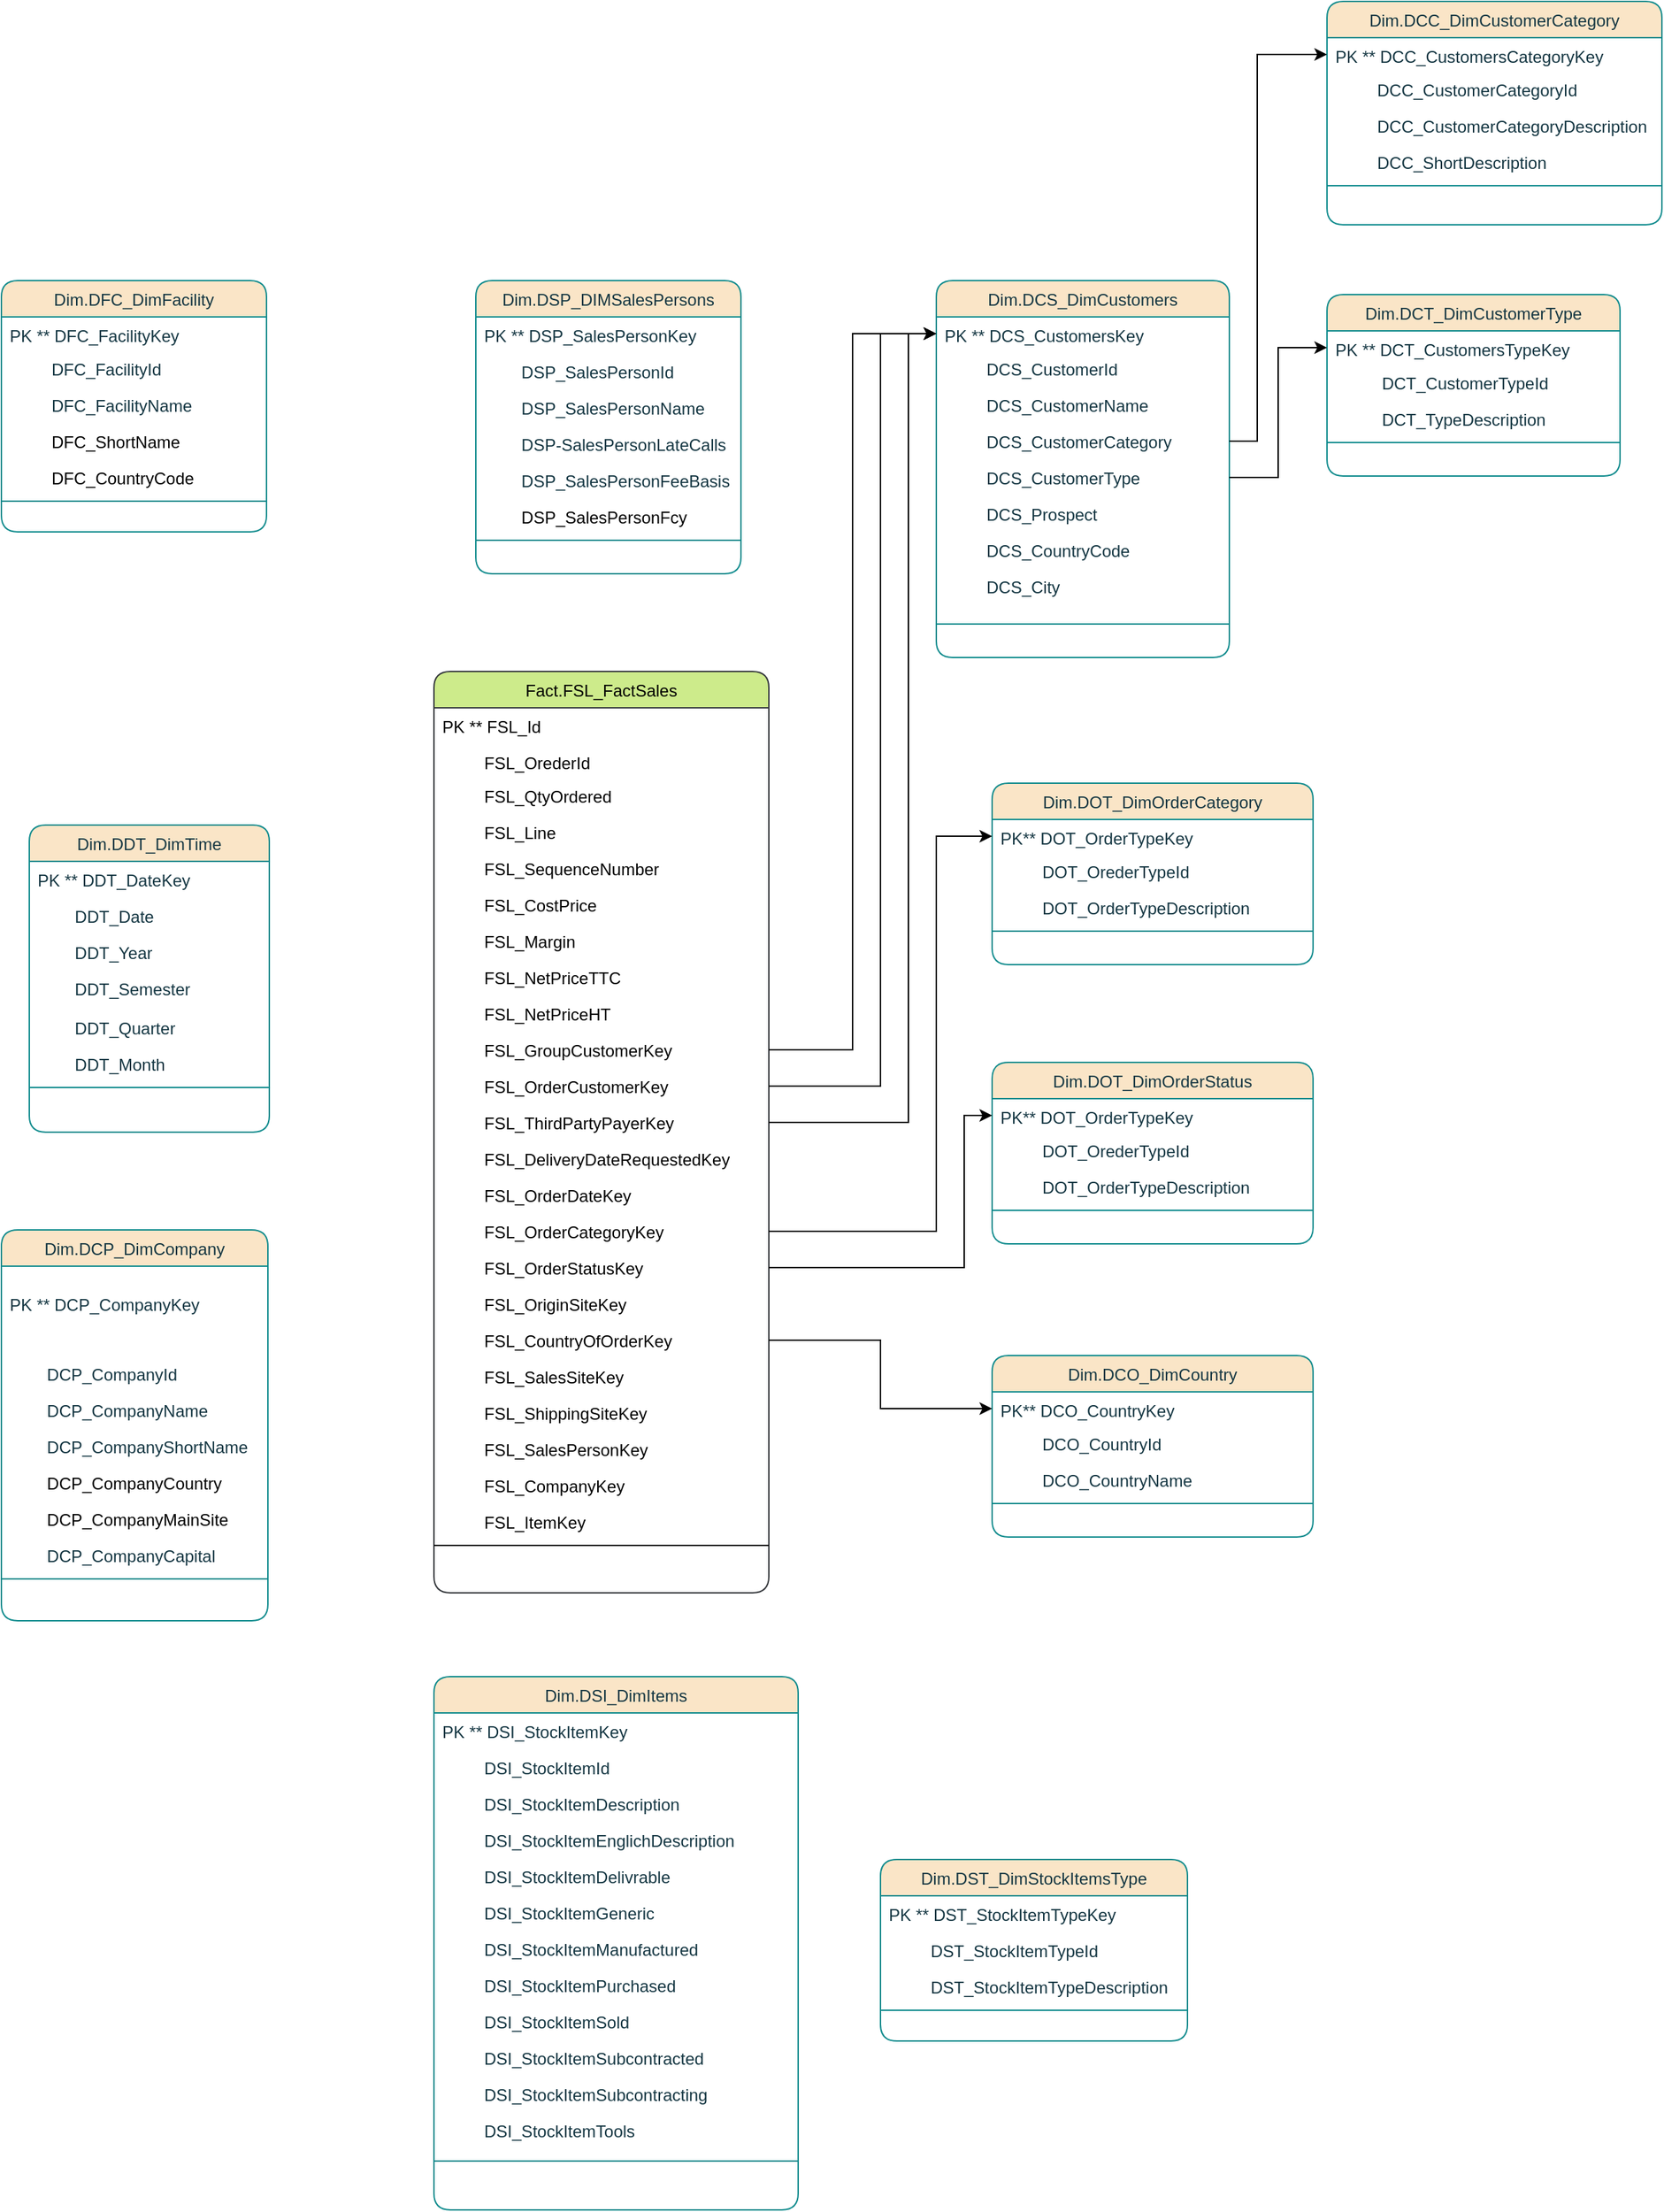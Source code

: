 <mxfile version="21.2.3" type="github">
  <diagram id="C5RBs43oDa-KdzZeNtuy" name="Page-1">
    <mxGraphModel dx="1927" dy="1739" grid="1" gridSize="10" guides="0" tooltips="1" connect="1" arrows="1" fold="1" page="1" pageScale="1" pageWidth="827" pageHeight="1169" math="0" shadow="0">
      <root>
        <mxCell id="WIyWlLk6GJQsqaUBKTNV-0" />
        <mxCell id="WIyWlLk6GJQsqaUBKTNV-1" parent="WIyWlLk6GJQsqaUBKTNV-0" />
        <mxCell id="yMNnYsmY4ad9jijK5Zf2-32" value="Fact.FSL_FactSales" style="swimlane;fontStyle=0;align=center;verticalAlign=top;childLayout=stackLayout;horizontal=1;startSize=26;horizontalStack=0;resizeParent=1;resizeLast=0;collapsible=1;marginBottom=0;rounded=1;shadow=0;strokeWidth=1;fillStyle=auto;fillColor=#cdeb8b;strokeColor=#36393d;" parent="WIyWlLk6GJQsqaUBKTNV-1" vertex="1">
          <mxGeometry x="280" y="200" width="240" height="660" as="geometry">
            <mxRectangle x="550" y="140" width="160" height="26" as="alternateBounds" />
          </mxGeometry>
        </mxCell>
        <mxCell id="yMNnYsmY4ad9jijK5Zf2-33" value="PK ** FSL_Id" style="text;align=left;verticalAlign=top;spacingLeft=4;spacingRight=4;overflow=hidden;rotatable=0;points=[[0,0.5],[1,0.5]];portConstraint=eastwest;" parent="yMNnYsmY4ad9jijK5Zf2-32" vertex="1">
          <mxGeometry y="26" width="240" height="26" as="geometry" />
        </mxCell>
        <mxCell id="yMNnYsmY4ad9jijK5Zf2-96" value="         FSL_OrederId" style="text;align=left;verticalAlign=top;spacingLeft=4;spacingRight=4;overflow=hidden;rotatable=0;points=[[0,0.5],[1,0.5]];portConstraint=eastwest;rounded=0;shadow=0;html=0;" parent="yMNnYsmY4ad9jijK5Zf2-32" vertex="1">
          <mxGeometry y="52" width="240" height="24" as="geometry" />
        </mxCell>
        <mxCell id="yMNnYsmY4ad9jijK5Zf2-80" value="         FSL_QtyOrdered " style="text;align=left;verticalAlign=top;spacingLeft=4;spacingRight=4;overflow=hidden;rotatable=0;points=[[0,0.5],[1,0.5]];portConstraint=eastwest;rounded=0;shadow=0;html=0;" parent="yMNnYsmY4ad9jijK5Zf2-32" vertex="1">
          <mxGeometry y="76" width="240" height="26" as="geometry" />
        </mxCell>
        <mxCell id="yMNnYsmY4ad9jijK5Zf2-84" value="         FSL_Line " style="text;align=left;verticalAlign=top;spacingLeft=4;spacingRight=4;overflow=hidden;rotatable=0;points=[[0,0.5],[1,0.5]];portConstraint=eastwest;rounded=0;shadow=0;html=0;" parent="yMNnYsmY4ad9jijK5Zf2-32" vertex="1">
          <mxGeometry y="102" width="240" height="26" as="geometry" />
        </mxCell>
        <mxCell id="yMNnYsmY4ad9jijK5Zf2-85" value="         FSL_SequenceNumber " style="text;align=left;verticalAlign=top;spacingLeft=4;spacingRight=4;overflow=hidden;rotatable=0;points=[[0,0.5],[1,0.5]];portConstraint=eastwest;rounded=0;shadow=0;html=0;" parent="yMNnYsmY4ad9jijK5Zf2-32" vertex="1">
          <mxGeometry y="128" width="240" height="26" as="geometry" />
        </mxCell>
        <mxCell id="yMNnYsmY4ad9jijK5Zf2-90" value="         FSL_CostPrice " style="text;align=left;verticalAlign=top;spacingLeft=4;spacingRight=4;overflow=hidden;rotatable=0;points=[[0,0.5],[1,0.5]];portConstraint=eastwest;rounded=0;shadow=0;html=0;" parent="yMNnYsmY4ad9jijK5Zf2-32" vertex="1">
          <mxGeometry y="154" width="240" height="26" as="geometry" />
        </mxCell>
        <mxCell id="yMNnYsmY4ad9jijK5Zf2-91" value="         FSL_Margin" style="text;align=left;verticalAlign=top;spacingLeft=4;spacingRight=4;overflow=hidden;rotatable=0;points=[[0,0.5],[1,0.5]];portConstraint=eastwest;rounded=0;shadow=0;html=0;" parent="yMNnYsmY4ad9jijK5Zf2-32" vertex="1">
          <mxGeometry y="180" width="240" height="26" as="geometry" />
        </mxCell>
        <mxCell id="yMNnYsmY4ad9jijK5Zf2-92" value="         FSL_NetPriceTTC " style="text;align=left;verticalAlign=top;spacingLeft=4;spacingRight=4;overflow=hidden;rotatable=0;points=[[0,0.5],[1,0.5]];portConstraint=eastwest;rounded=0;shadow=0;html=0;" parent="yMNnYsmY4ad9jijK5Zf2-32" vertex="1">
          <mxGeometry y="206" width="240" height="26" as="geometry" />
        </mxCell>
        <mxCell id="yMNnYsmY4ad9jijK5Zf2-93" value="         FSL_NetPriceHT " style="text;align=left;verticalAlign=top;spacingLeft=4;spacingRight=4;overflow=hidden;rotatable=0;points=[[0,0.5],[1,0.5]];portConstraint=eastwest;rounded=0;shadow=0;html=0;" parent="yMNnYsmY4ad9jijK5Zf2-32" vertex="1">
          <mxGeometry y="232" width="240" height="26" as="geometry" />
        </mxCell>
        <mxCell id="yMNnYsmY4ad9jijK5Zf2-46" value="         FSL_GroupCustomerKey" style="text;align=left;verticalAlign=top;spacingLeft=4;spacingRight=4;overflow=hidden;rotatable=0;points=[[0,0.5],[1,0.5]];portConstraint=eastwest;rounded=0;shadow=0;html=0;" parent="yMNnYsmY4ad9jijK5Zf2-32" vertex="1">
          <mxGeometry y="258" width="240" height="26" as="geometry" />
        </mxCell>
        <mxCell id="yMNnYsmY4ad9jijK5Zf2-48" value="         FSL_OrderCustomerKey" style="text;align=left;verticalAlign=top;spacingLeft=4;spacingRight=4;overflow=hidden;rotatable=0;points=[[0,0.5],[1,0.5]];portConstraint=eastwest;rounded=0;shadow=0;html=0;" parent="yMNnYsmY4ad9jijK5Zf2-32" vertex="1">
          <mxGeometry y="284" width="240" height="26" as="geometry" />
        </mxCell>
        <mxCell id="yMNnYsmY4ad9jijK5Zf2-49" value="         FSL_ThirdPartyPayerKey" style="text;align=left;verticalAlign=top;spacingLeft=4;spacingRight=4;overflow=hidden;rotatable=0;points=[[0,0.5],[1,0.5]];portConstraint=eastwest;rounded=0;shadow=0;html=0;" parent="yMNnYsmY4ad9jijK5Zf2-32" vertex="1">
          <mxGeometry y="310" width="240" height="26" as="geometry" />
        </mxCell>
        <mxCell id="yMNnYsmY4ad9jijK5Zf2-56" value="         FSL_DeliveryDateRequestedKey" style="text;align=left;verticalAlign=top;spacingLeft=4;spacingRight=4;overflow=hidden;rotatable=0;points=[[0,0.5],[1,0.5]];portConstraint=eastwest;rounded=0;shadow=0;html=0;" parent="yMNnYsmY4ad9jijK5Zf2-32" vertex="1">
          <mxGeometry y="336" width="240" height="26" as="geometry" />
        </mxCell>
        <mxCell id="yMNnYsmY4ad9jijK5Zf2-58" value="         FSL_OrderDateKey" style="text;align=left;verticalAlign=top;spacingLeft=4;spacingRight=4;overflow=hidden;rotatable=0;points=[[0,0.5],[1,0.5]];portConstraint=eastwest;rounded=0;shadow=0;html=0;" parent="yMNnYsmY4ad9jijK5Zf2-32" vertex="1">
          <mxGeometry y="362" width="240" height="26" as="geometry" />
        </mxCell>
        <mxCell id="yMNnYsmY4ad9jijK5Zf2-71" value="         FSL_OrderCategoryKey" style="text;align=left;verticalAlign=top;spacingLeft=4;spacingRight=4;overflow=hidden;rotatable=0;points=[[0,0.5],[1,0.5]];portConstraint=eastwest;rounded=0;shadow=0;html=0;" parent="yMNnYsmY4ad9jijK5Zf2-32" vertex="1">
          <mxGeometry y="388" width="240" height="26" as="geometry" />
        </mxCell>
        <mxCell id="yMNnYsmY4ad9jijK5Zf2-70" value="         FSL_OrderStatusKey" style="text;align=left;verticalAlign=top;spacingLeft=4;spacingRight=4;overflow=hidden;rotatable=0;points=[[0,0.5],[1,0.5]];portConstraint=eastwest;rounded=0;shadow=0;html=0;" parent="yMNnYsmY4ad9jijK5Zf2-32" vertex="1">
          <mxGeometry y="414" width="240" height="26" as="geometry" />
        </mxCell>
        <mxCell id="yMNnYsmY4ad9jijK5Zf2-72" value="         FSL_OriginSiteKey" style="text;align=left;verticalAlign=top;spacingLeft=4;spacingRight=4;overflow=hidden;rotatable=0;points=[[0,0.5],[1,0.5]];portConstraint=eastwest;rounded=0;shadow=0;html=0;" parent="yMNnYsmY4ad9jijK5Zf2-32" vertex="1">
          <mxGeometry y="440" width="240" height="26" as="geometry" />
        </mxCell>
        <mxCell id="yMNnYsmY4ad9jijK5Zf2-51" value="         FSL_CountryOfOrderKey" style="text;align=left;verticalAlign=top;spacingLeft=4;spacingRight=4;overflow=hidden;rotatable=0;points=[[0,0.5],[1,0.5]];portConstraint=eastwest;rounded=0;shadow=0;html=0;" parent="yMNnYsmY4ad9jijK5Zf2-32" vertex="1">
          <mxGeometry y="466" width="240" height="26" as="geometry" />
        </mxCell>
        <mxCell id="yMNnYsmY4ad9jijK5Zf2-73" value="         FSL_SalesSiteKey" style="text;align=left;verticalAlign=top;spacingLeft=4;spacingRight=4;overflow=hidden;rotatable=0;points=[[0,0.5],[1,0.5]];portConstraint=eastwest;rounded=0;shadow=0;html=0;" parent="yMNnYsmY4ad9jijK5Zf2-32" vertex="1">
          <mxGeometry y="492" width="240" height="26" as="geometry" />
        </mxCell>
        <mxCell id="yMNnYsmY4ad9jijK5Zf2-74" value="         FSL_ShippingSiteKey" style="text;align=left;verticalAlign=top;spacingLeft=4;spacingRight=4;overflow=hidden;rotatable=0;points=[[0,0.5],[1,0.5]];portConstraint=eastwest;rounded=0;shadow=0;html=0;" parent="yMNnYsmY4ad9jijK5Zf2-32" vertex="1">
          <mxGeometry y="518" width="240" height="26" as="geometry" />
        </mxCell>
        <mxCell id="yMNnYsmY4ad9jijK5Zf2-75" value="         FSL_SalesPersonKey" style="text;align=left;verticalAlign=top;spacingLeft=4;spacingRight=4;overflow=hidden;rotatable=0;points=[[0,0.5],[1,0.5]];portConstraint=eastwest;rounded=0;shadow=0;html=0;" parent="yMNnYsmY4ad9jijK5Zf2-32" vertex="1">
          <mxGeometry y="544" width="240" height="26" as="geometry" />
        </mxCell>
        <mxCell id="yMNnYsmY4ad9jijK5Zf2-76" value="         FSL_CompanyKey" style="text;align=left;verticalAlign=top;spacingLeft=4;spacingRight=4;overflow=hidden;rotatable=0;points=[[0,0.5],[1,0.5]];portConstraint=eastwest;rounded=0;shadow=0;html=0;" parent="yMNnYsmY4ad9jijK5Zf2-32" vertex="1">
          <mxGeometry y="570" width="240" height="26" as="geometry" />
        </mxCell>
        <mxCell id="yMNnYsmY4ad9jijK5Zf2-88" value="         FSL_ItemKey " style="text;align=left;verticalAlign=top;spacingLeft=4;spacingRight=4;overflow=hidden;rotatable=0;points=[[0,0.5],[1,0.5]];portConstraint=eastwest;rounded=0;shadow=0;html=0;" parent="yMNnYsmY4ad9jijK5Zf2-32" vertex="1">
          <mxGeometry y="596" width="240" height="26" as="geometry" />
        </mxCell>
        <mxCell id="yMNnYsmY4ad9jijK5Zf2-87" value="" style="line;html=1;strokeWidth=1;align=left;verticalAlign=middle;spacingTop=-1;spacingLeft=3;spacingRight=3;rotatable=0;labelPosition=right;points=[];portConstraint=eastwest;" parent="yMNnYsmY4ad9jijK5Zf2-32" vertex="1">
          <mxGeometry y="622" width="240" height="8" as="geometry" />
        </mxCell>
        <mxCell id="m-47DNpjr32yF3__NVyS-0" value="Dim.DFC_DimFacility" style="swimlane;fontStyle=0;align=center;verticalAlign=top;childLayout=stackLayout;horizontal=1;startSize=26;horizontalStack=0;resizeParent=1;resizeLast=0;collapsible=1;marginBottom=0;rounded=1;shadow=0;strokeWidth=1;fillColor=#FAE5C7;strokeColor=#0F8B8D;labelBackgroundColor=none;fontColor=#143642;" vertex="1" parent="WIyWlLk6GJQsqaUBKTNV-1">
          <mxGeometry x="-30" y="-80" width="190" height="180" as="geometry">
            <mxRectangle x="550" y="140" width="160" height="26" as="alternateBounds" />
          </mxGeometry>
        </mxCell>
        <mxCell id="m-47DNpjr32yF3__NVyS-1" value="PK ** DFC_FacilityKey" style="text;align=left;verticalAlign=top;spacingLeft=4;spacingRight=4;overflow=hidden;rotatable=0;points=[[0,0.5],[1,0.5]];portConstraint=eastwest;labelBackgroundColor=none;fontColor=#143642;rounded=1;" vertex="1" parent="m-47DNpjr32yF3__NVyS-0">
          <mxGeometry y="26" width="190" height="24" as="geometry" />
        </mxCell>
        <mxCell id="m-47DNpjr32yF3__NVyS-2" value="         DFC_FacilityId" style="text;align=left;verticalAlign=top;spacingLeft=4;spacingRight=4;overflow=hidden;rotatable=0;points=[[0,0.5],[1,0.5]];portConstraint=eastwest;labelBackgroundColor=none;fontColor=#143642;rounded=1;" vertex="1" parent="m-47DNpjr32yF3__NVyS-0">
          <mxGeometry y="50" width="190" height="26" as="geometry" />
        </mxCell>
        <mxCell id="m-47DNpjr32yF3__NVyS-3" value="         DFC_FacilityName" style="text;align=left;verticalAlign=top;spacingLeft=4;spacingRight=4;overflow=hidden;rotatable=0;points=[[0,0.5],[1,0.5]];portConstraint=eastwest;labelBackgroundColor=none;fontColor=#143642;rounded=1;" vertex="1" parent="m-47DNpjr32yF3__NVyS-0">
          <mxGeometry y="76" width="190" height="26" as="geometry" />
        </mxCell>
        <mxCell id="m-47DNpjr32yF3__NVyS-4" value="         DFC_ShortName" style="text;align=left;verticalAlign=top;spacingLeft=4;spacingRight=4;overflow=hidden;rotatable=0;points=[[0,0.5],[1,0.5]];portConstraint=eastwest;labelBackgroundColor=none;rounded=1;" vertex="1" parent="m-47DNpjr32yF3__NVyS-0">
          <mxGeometry y="102" width="190" height="26" as="geometry" />
        </mxCell>
        <mxCell id="m-47DNpjr32yF3__NVyS-5" value="         DFC_CountryCode" style="text;align=left;verticalAlign=top;spacingLeft=4;spacingRight=4;overflow=hidden;rotatable=0;points=[[0,0.5],[1,0.5]];portConstraint=eastwest;labelBackgroundColor=none;rounded=1;" vertex="1" parent="m-47DNpjr32yF3__NVyS-0">
          <mxGeometry y="128" width="190" height="26" as="geometry" />
        </mxCell>
        <mxCell id="m-47DNpjr32yF3__NVyS-10" value="" style="line;html=1;strokeWidth=1;align=left;verticalAlign=middle;spacingTop=-1;spacingLeft=3;spacingRight=3;rotatable=0;labelPosition=right;points=[];portConstraint=eastwest;labelBackgroundColor=none;fillColor=#FAE5C7;strokeColor=#0F8B8D;fontColor=#143642;rounded=1;" vertex="1" parent="m-47DNpjr32yF3__NVyS-0">
          <mxGeometry y="154" width="190" height="8" as="geometry" />
        </mxCell>
        <mxCell id="m-47DNpjr32yF3__NVyS-11" value="Dim.DCP_DimCompany" style="swimlane;fontStyle=0;align=center;verticalAlign=top;childLayout=stackLayout;horizontal=1;startSize=26;horizontalStack=0;resizeParent=1;resizeLast=0;collapsible=1;marginBottom=0;rounded=1;shadow=0;strokeWidth=1;fillColor=#FAE5C7;strokeColor=#0F8B8D;labelBackgroundColor=none;fontColor=#143642;" vertex="1" parent="WIyWlLk6GJQsqaUBKTNV-1">
          <mxGeometry x="-30" y="600" width="191" height="280" as="geometry">
            <mxRectangle x="550" y="140" width="160" height="26" as="alternateBounds" />
          </mxGeometry>
        </mxCell>
        <mxCell id="m-47DNpjr32yF3__NVyS-12" value="&#xa;PK ** DCP_CompanyKey&#xa;" style="text;align=left;verticalAlign=top;spacingLeft=4;spacingRight=4;overflow=hidden;rotatable=0;points=[[0,0.5],[1,0.5]];portConstraint=eastwest;labelBackgroundColor=none;fontColor=#143642;rounded=1;" vertex="1" parent="m-47DNpjr32yF3__NVyS-11">
          <mxGeometry y="26" width="191" height="64" as="geometry" />
        </mxCell>
        <mxCell id="m-47DNpjr32yF3__NVyS-13" value="        DCP_CompanyId" style="text;align=left;verticalAlign=top;spacingLeft=4;spacingRight=4;overflow=hidden;rotatable=0;points=[[0,0.5],[1,0.5]];portConstraint=eastwest;labelBackgroundColor=none;fontColor=#143642;rounded=1;" vertex="1" parent="m-47DNpjr32yF3__NVyS-11">
          <mxGeometry y="90" width="191" height="26" as="geometry" />
        </mxCell>
        <mxCell id="m-47DNpjr32yF3__NVyS-14" value="        DCP_CompanyName" style="text;align=left;verticalAlign=top;spacingLeft=4;spacingRight=4;overflow=hidden;rotatable=0;points=[[0,0.5],[1,0.5]];portConstraint=eastwest;labelBackgroundColor=none;fontColor=#143642;rounded=1;" vertex="1" parent="m-47DNpjr32yF3__NVyS-11">
          <mxGeometry y="116" width="191" height="26" as="geometry" />
        </mxCell>
        <mxCell id="m-47DNpjr32yF3__NVyS-15" value="        DCP_CompanyShortName" style="text;align=left;verticalAlign=top;spacingLeft=4;spacingRight=4;overflow=hidden;rotatable=0;points=[[0,0.5],[1,0.5]];portConstraint=eastwest;labelBackgroundColor=none;fontColor=#143642;rounded=1;" vertex="1" parent="m-47DNpjr32yF3__NVyS-11">
          <mxGeometry y="142" width="191" height="26" as="geometry" />
        </mxCell>
        <mxCell id="m-47DNpjr32yF3__NVyS-16" value="        DCP_CompanyCountry" style="text;align=left;verticalAlign=top;spacingLeft=4;spacingRight=4;overflow=hidden;rotatable=0;points=[[0,0.5],[1,0.5]];portConstraint=eastwest;rounded=1;shadow=0;html=0;labelBackgroundColor=none;" vertex="1" parent="m-47DNpjr32yF3__NVyS-11">
          <mxGeometry y="168" width="191" height="26" as="geometry" />
        </mxCell>
        <mxCell id="m-47DNpjr32yF3__NVyS-17" value="        DCP_CompanyMainSite" style="text;align=left;verticalAlign=top;spacingLeft=4;spacingRight=4;overflow=hidden;rotatable=0;points=[[0,0.5],[1,0.5]];portConstraint=eastwest;rounded=1;shadow=0;html=0;labelBackgroundColor=none;" vertex="1" parent="m-47DNpjr32yF3__NVyS-11">
          <mxGeometry y="194" width="191" height="26" as="geometry" />
        </mxCell>
        <mxCell id="m-47DNpjr32yF3__NVyS-18" value="        DCP_CompanyCapital" style="text;align=left;verticalAlign=top;spacingLeft=4;spacingRight=4;overflow=hidden;rotatable=0;points=[[0,0.5],[1,0.5]];portConstraint=eastwest;labelBackgroundColor=none;fontColor=#143642;rounded=1;" vertex="1" parent="m-47DNpjr32yF3__NVyS-11">
          <mxGeometry y="220" width="191" height="26" as="geometry" />
        </mxCell>
        <mxCell id="m-47DNpjr32yF3__NVyS-19" value="" style="line;html=1;strokeWidth=1;align=left;verticalAlign=middle;spacingTop=-1;spacingLeft=3;spacingRight=3;rotatable=0;labelPosition=right;points=[];portConstraint=eastwest;labelBackgroundColor=none;fillColor=#FAE5C7;strokeColor=#0F8B8D;fontColor=#143642;rounded=1;" vertex="1" parent="m-47DNpjr32yF3__NVyS-11">
          <mxGeometry y="246" width="191" height="8" as="geometry" />
        </mxCell>
        <mxCell id="m-47DNpjr32yF3__NVyS-20" value="Dim.DDT_DimTime" style="swimlane;fontStyle=0;align=center;verticalAlign=top;childLayout=stackLayout;horizontal=1;startSize=26;horizontalStack=0;resizeParent=1;resizeLast=0;collapsible=1;marginBottom=0;rounded=1;shadow=0;strokeWidth=1;fillColor=#FAE5C7;strokeColor=#0F8B8D;labelBackgroundColor=none;fontColor=#143642;" vertex="1" parent="WIyWlLk6GJQsqaUBKTNV-1">
          <mxGeometry x="-10" y="310" width="172" height="220" as="geometry">
            <mxRectangle x="550" y="140" width="160" height="26" as="alternateBounds" />
          </mxGeometry>
        </mxCell>
        <mxCell id="m-47DNpjr32yF3__NVyS-21" value="PK ** DDT_DateKey" style="text;align=left;verticalAlign=top;spacingLeft=4;spacingRight=4;overflow=hidden;rotatable=0;points=[[0,0.5],[1,0.5]];portConstraint=eastwest;labelBackgroundColor=none;fontColor=#143642;rounded=1;" vertex="1" parent="m-47DNpjr32yF3__NVyS-20">
          <mxGeometry y="26" width="172" height="26" as="geometry" />
        </mxCell>
        <mxCell id="m-47DNpjr32yF3__NVyS-22" value="        DDT_Date&#xa;" style="text;align=left;verticalAlign=top;spacingLeft=4;spacingRight=4;overflow=hidden;rotatable=0;points=[[0,0.5],[1,0.5]];portConstraint=eastwest;labelBackgroundColor=none;fontColor=#143642;rounded=1;" vertex="1" parent="m-47DNpjr32yF3__NVyS-20">
          <mxGeometry y="52" width="172" height="26" as="geometry" />
        </mxCell>
        <mxCell id="m-47DNpjr32yF3__NVyS-23" value="        DDT_Year&#xa;" style="text;align=left;verticalAlign=top;spacingLeft=4;spacingRight=4;overflow=hidden;rotatable=0;points=[[0,0.5],[1,0.5]];portConstraint=eastwest;labelBackgroundColor=none;fontColor=#143642;rounded=1;" vertex="1" parent="m-47DNpjr32yF3__NVyS-20">
          <mxGeometry y="78" width="172" height="26" as="geometry" />
        </mxCell>
        <mxCell id="m-47DNpjr32yF3__NVyS-24" value="        DDT_Semester&#xa;" style="text;align=left;verticalAlign=top;spacingLeft=4;spacingRight=4;overflow=hidden;rotatable=0;points=[[0,0.5],[1,0.5]];portConstraint=eastwest;labelBackgroundColor=none;fontColor=#143642;rounded=1;" vertex="1" parent="m-47DNpjr32yF3__NVyS-20">
          <mxGeometry y="104" width="172" height="28" as="geometry" />
        </mxCell>
        <mxCell id="m-47DNpjr32yF3__NVyS-25" value="        DDT_Quarter" style="text;align=left;verticalAlign=top;spacingLeft=4;spacingRight=4;overflow=hidden;rotatable=0;points=[[0,0.5],[1,0.5]];portConstraint=eastwest;labelBackgroundColor=none;fontColor=#143642;rounded=1;" vertex="1" parent="m-47DNpjr32yF3__NVyS-20">
          <mxGeometry y="132" width="172" height="26" as="geometry" />
        </mxCell>
        <mxCell id="m-47DNpjr32yF3__NVyS-26" value="        DDT_Month&#xa;" style="text;align=left;verticalAlign=top;spacingLeft=4;spacingRight=4;overflow=hidden;rotatable=0;points=[[0,0.5],[1,0.5]];portConstraint=eastwest;labelBackgroundColor=none;fontColor=#143642;rounded=1;" vertex="1" parent="m-47DNpjr32yF3__NVyS-20">
          <mxGeometry y="158" width="172" height="26" as="geometry" />
        </mxCell>
        <mxCell id="m-47DNpjr32yF3__NVyS-27" value="" style="line;html=1;strokeWidth=1;align=left;verticalAlign=middle;spacingTop=-1;spacingLeft=3;spacingRight=3;rotatable=0;labelPosition=right;points=[];portConstraint=eastwest;labelBackgroundColor=none;fillColor=#FAE5C7;strokeColor=#0F8B8D;fontColor=#143642;rounded=1;" vertex="1" parent="m-47DNpjr32yF3__NVyS-20">
          <mxGeometry y="184" width="172" height="8" as="geometry" />
        </mxCell>
        <mxCell id="m-47DNpjr32yF3__NVyS-28" value="Dim.DSI_DimItems" style="swimlane;fontStyle=0;align=center;verticalAlign=top;childLayout=stackLayout;horizontal=1;startSize=26;horizontalStack=0;resizeParent=1;resizeLast=0;collapsible=1;marginBottom=0;rounded=1;shadow=0;strokeWidth=1;fillColor=#FAE5C7;strokeColor=#0F8B8D;labelBackgroundColor=none;fontColor=#143642;" vertex="1" parent="WIyWlLk6GJQsqaUBKTNV-1">
          <mxGeometry x="280" y="920" width="261" height="382" as="geometry">
            <mxRectangle x="550" y="140" width="160" height="26" as="alternateBounds" />
          </mxGeometry>
        </mxCell>
        <mxCell id="m-47DNpjr32yF3__NVyS-29" value="PK ** DSI_StockItemKey" style="text;align=left;verticalAlign=top;spacingLeft=4;spacingRight=4;overflow=hidden;rotatable=0;points=[[0,0.5],[1,0.5]];portConstraint=eastwest;labelBackgroundColor=none;fontColor=#143642;rounded=1;" vertex="1" parent="m-47DNpjr32yF3__NVyS-28">
          <mxGeometry y="26" width="261" height="26" as="geometry" />
        </mxCell>
        <mxCell id="m-47DNpjr32yF3__NVyS-30" value="         DSI_StockItemId&#xa;" style="text;align=left;verticalAlign=top;spacingLeft=4;spacingRight=4;overflow=hidden;rotatable=0;points=[[0,0.5],[1,0.5]];portConstraint=eastwest;labelBackgroundColor=none;fontColor=#143642;rounded=1;" vertex="1" parent="m-47DNpjr32yF3__NVyS-28">
          <mxGeometry y="52" width="261" height="26" as="geometry" />
        </mxCell>
        <mxCell id="m-47DNpjr32yF3__NVyS-31" value="         DSI_StockItemDescription&#xa;" style="text;align=left;verticalAlign=top;spacingLeft=4;spacingRight=4;overflow=hidden;rotatable=0;points=[[0,0.5],[1,0.5]];portConstraint=eastwest;labelBackgroundColor=none;fontColor=#143642;rounded=1;" vertex="1" parent="m-47DNpjr32yF3__NVyS-28">
          <mxGeometry y="78" width="261" height="26" as="geometry" />
        </mxCell>
        <mxCell id="m-47DNpjr32yF3__NVyS-32" value="         DSI_StockItemEnglichDescription&#xa;" style="text;align=left;verticalAlign=top;spacingLeft=4;spacingRight=4;overflow=hidden;rotatable=0;points=[[0,0.5],[1,0.5]];portConstraint=eastwest;labelBackgroundColor=none;fontColor=#143642;rounded=1;" vertex="1" parent="m-47DNpjr32yF3__NVyS-28">
          <mxGeometry y="104" width="261" height="26" as="geometry" />
        </mxCell>
        <mxCell id="m-47DNpjr32yF3__NVyS-33" value="         DSI_StockItemDelivrable" style="text;align=left;verticalAlign=top;spacingLeft=4;spacingRight=4;overflow=hidden;rotatable=0;points=[[0,0.5],[1,0.5]];portConstraint=eastwest;labelBackgroundColor=none;fontColor=#143642;rounded=1;" vertex="1" parent="m-47DNpjr32yF3__NVyS-28">
          <mxGeometry y="130" width="261" height="26" as="geometry" />
        </mxCell>
        <mxCell id="m-47DNpjr32yF3__NVyS-34" value="         DSI_StockItemGeneric &#xa;" style="text;align=left;verticalAlign=top;spacingLeft=4;spacingRight=4;overflow=hidden;rotatable=0;points=[[0,0.5],[1,0.5]];portConstraint=eastwest;labelBackgroundColor=none;fontColor=#143642;rounded=1;" vertex="1" parent="m-47DNpjr32yF3__NVyS-28">
          <mxGeometry y="156" width="261" height="26" as="geometry" />
        </mxCell>
        <mxCell id="m-47DNpjr32yF3__NVyS-35" value="         DSI_StockItemManufactured" style="text;align=left;verticalAlign=top;spacingLeft=4;spacingRight=4;overflow=hidden;rotatable=0;points=[[0,0.5],[1,0.5]];portConstraint=eastwest;labelBackgroundColor=none;fontColor=#143642;rounded=1;" vertex="1" parent="m-47DNpjr32yF3__NVyS-28">
          <mxGeometry y="182" width="261" height="26" as="geometry" />
        </mxCell>
        <mxCell id="m-47DNpjr32yF3__NVyS-36" value="         DSI_StockItemPurchased" style="text;align=left;verticalAlign=top;spacingLeft=4;spacingRight=4;overflow=hidden;rotatable=0;points=[[0,0.5],[1,0.5]];portConstraint=eastwest;labelBackgroundColor=none;fontColor=#143642;rounded=1;" vertex="1" parent="m-47DNpjr32yF3__NVyS-28">
          <mxGeometry y="208" width="261" height="26" as="geometry" />
        </mxCell>
        <mxCell id="m-47DNpjr32yF3__NVyS-37" value="         DSI_StockItemSold&#xa;" style="text;align=left;verticalAlign=top;spacingLeft=4;spacingRight=4;overflow=hidden;rotatable=0;points=[[0,0.5],[1,0.5]];portConstraint=eastwest;labelBackgroundColor=none;fontColor=#143642;rounded=1;" vertex="1" parent="m-47DNpjr32yF3__NVyS-28">
          <mxGeometry y="234" width="261" height="26" as="geometry" />
        </mxCell>
        <mxCell id="m-47DNpjr32yF3__NVyS-38" value="         DSI_StockItemSubcontracted" style="text;align=left;verticalAlign=top;spacingLeft=4;spacingRight=4;overflow=hidden;rotatable=0;points=[[0,0.5],[1,0.5]];portConstraint=eastwest;labelBackgroundColor=none;fontColor=#143642;rounded=1;" vertex="1" parent="m-47DNpjr32yF3__NVyS-28">
          <mxGeometry y="260" width="261" height="26" as="geometry" />
        </mxCell>
        <mxCell id="m-47DNpjr32yF3__NVyS-39" value="         DSI_StockItemSubcontracting&#xa;" style="text;align=left;verticalAlign=top;spacingLeft=4;spacingRight=4;overflow=hidden;rotatable=0;points=[[0,0.5],[1,0.5]];portConstraint=eastwest;labelBackgroundColor=none;fontColor=#143642;rounded=1;" vertex="1" parent="m-47DNpjr32yF3__NVyS-28">
          <mxGeometry y="286" width="261" height="26" as="geometry" />
        </mxCell>
        <mxCell id="m-47DNpjr32yF3__NVyS-40" value="         DSI_StockItemTools&#xa;" style="text;align=left;verticalAlign=top;spacingLeft=4;spacingRight=4;overflow=hidden;rotatable=0;points=[[0,0.5],[1,0.5]];portConstraint=eastwest;labelBackgroundColor=none;fontColor=#143642;rounded=1;" vertex="1" parent="m-47DNpjr32yF3__NVyS-28">
          <mxGeometry y="312" width="261" height="26" as="geometry" />
        </mxCell>
        <mxCell id="m-47DNpjr32yF3__NVyS-41" value="" style="line;html=1;strokeWidth=1;align=left;verticalAlign=middle;spacingTop=-1;spacingLeft=3;spacingRight=3;rotatable=0;labelPosition=right;points=[];portConstraint=eastwest;labelBackgroundColor=none;fillColor=#FAE5C7;strokeColor=#0F8B8D;fontColor=#143642;rounded=1;" vertex="1" parent="m-47DNpjr32yF3__NVyS-28">
          <mxGeometry y="338" width="261" height="18" as="geometry" />
        </mxCell>
        <mxCell id="m-47DNpjr32yF3__NVyS-42" value="Dim.DST_DimStockItemsType" style="swimlane;fontStyle=0;align=center;verticalAlign=top;childLayout=stackLayout;horizontal=1;startSize=26;horizontalStack=0;resizeParent=1;resizeLast=0;collapsible=1;marginBottom=0;rounded=1;shadow=0;strokeWidth=1;fillColor=#FAE5C7;strokeColor=#0F8B8D;labelBackgroundColor=none;fontColor=#143642;" vertex="1" parent="WIyWlLk6GJQsqaUBKTNV-1">
          <mxGeometry x="600" y="1051" width="220" height="130" as="geometry">
            <mxRectangle x="550" y="140" width="160" height="26" as="alternateBounds" />
          </mxGeometry>
        </mxCell>
        <mxCell id="m-47DNpjr32yF3__NVyS-43" value="PK ** DST_StockItemTypeKey" style="text;align=left;verticalAlign=top;spacingLeft=4;spacingRight=4;overflow=hidden;rotatable=0;points=[[0,0.5],[1,0.5]];portConstraint=eastwest;labelBackgroundColor=none;fontColor=#143642;rounded=1;" vertex="1" parent="m-47DNpjr32yF3__NVyS-42">
          <mxGeometry y="26" width="220" height="26" as="geometry" />
        </mxCell>
        <mxCell id="m-47DNpjr32yF3__NVyS-44" value="         DST_StockItemTypeId&#xa;" style="text;align=left;verticalAlign=top;spacingLeft=4;spacingRight=4;overflow=hidden;rotatable=0;points=[[0,0.5],[1,0.5]];portConstraint=eastwest;labelBackgroundColor=none;fontColor=#143642;rounded=1;" vertex="1" parent="m-47DNpjr32yF3__NVyS-42">
          <mxGeometry y="52" width="220" height="26" as="geometry" />
        </mxCell>
        <mxCell id="m-47DNpjr32yF3__NVyS-45" value="         DST_StockItemTypeDescription&#xa;" style="text;align=left;verticalAlign=top;spacingLeft=4;spacingRight=4;overflow=hidden;rotatable=0;points=[[0,0.5],[1,0.5]];portConstraint=eastwest;labelBackgroundColor=none;fontColor=#143642;rounded=1;" vertex="1" parent="m-47DNpjr32yF3__NVyS-42">
          <mxGeometry y="78" width="220" height="26" as="geometry" />
        </mxCell>
        <mxCell id="m-47DNpjr32yF3__NVyS-46" value="" style="line;html=1;strokeWidth=1;align=left;verticalAlign=middle;spacingTop=-1;spacingLeft=3;spacingRight=3;rotatable=0;labelPosition=right;points=[];portConstraint=eastwest;labelBackgroundColor=none;fillColor=#FAE5C7;strokeColor=#0F8B8D;fontColor=#143642;rounded=1;" vertex="1" parent="m-47DNpjr32yF3__NVyS-42">
          <mxGeometry y="104" width="220" height="8" as="geometry" />
        </mxCell>
        <mxCell id="m-47DNpjr32yF3__NVyS-47" value="Dim.DSP_DIMSalesPersons" style="swimlane;fontStyle=0;align=center;verticalAlign=top;childLayout=stackLayout;horizontal=1;startSize=26;horizontalStack=0;resizeParent=1;resizeLast=0;collapsible=1;marginBottom=0;rounded=1;shadow=0;strokeWidth=1;fillColor=#FAE5C7;strokeColor=#0F8B8D;labelBackgroundColor=none;fontColor=#143642;" vertex="1" parent="WIyWlLk6GJQsqaUBKTNV-1">
          <mxGeometry x="310" y="-80" width="190" height="210" as="geometry">
            <mxRectangle x="550" y="140" width="160" height="26" as="alternateBounds" />
          </mxGeometry>
        </mxCell>
        <mxCell id="m-47DNpjr32yF3__NVyS-48" value="PK ** DSP_SalesPersonKey" style="text;align=left;verticalAlign=top;spacingLeft=4;spacingRight=4;overflow=hidden;rotatable=0;points=[[0,0.5],[1,0.5]];portConstraint=eastwest;labelBackgroundColor=none;fontColor=#143642;rounded=1;" vertex="1" parent="m-47DNpjr32yF3__NVyS-47">
          <mxGeometry y="26" width="190" height="26" as="geometry" />
        </mxCell>
        <mxCell id="m-47DNpjr32yF3__NVyS-49" value="        DSP_SalesPersonId" style="text;align=left;verticalAlign=top;spacingLeft=4;spacingRight=4;overflow=hidden;rotatable=0;points=[[0,0.5],[1,0.5]];portConstraint=eastwest;labelBackgroundColor=none;fontColor=#143642;rounded=1;" vertex="1" parent="m-47DNpjr32yF3__NVyS-47">
          <mxGeometry y="52" width="190" height="26" as="geometry" />
        </mxCell>
        <mxCell id="m-47DNpjr32yF3__NVyS-50" value="        DSP_SalesPersonName" style="text;align=left;verticalAlign=top;spacingLeft=4;spacingRight=4;overflow=hidden;rotatable=0;points=[[0,0.5],[1,0.5]];portConstraint=eastwest;labelBackgroundColor=none;fontColor=#143642;rounded=1;" vertex="1" parent="m-47DNpjr32yF3__NVyS-47">
          <mxGeometry y="78" width="190" height="26" as="geometry" />
        </mxCell>
        <mxCell id="m-47DNpjr32yF3__NVyS-51" value="        DSP-SalesPersonLateCalls" style="text;align=left;verticalAlign=top;spacingLeft=4;spacingRight=4;overflow=hidden;rotatable=0;points=[[0,0.5],[1,0.5]];portConstraint=eastwest;rounded=1;shadow=0;html=0;labelBackgroundColor=none;fontColor=#143642;" vertex="1" parent="m-47DNpjr32yF3__NVyS-47">
          <mxGeometry y="104" width="190" height="26" as="geometry" />
        </mxCell>
        <mxCell id="m-47DNpjr32yF3__NVyS-52" value="        DSP_SalesPersonFeeBasis" style="text;align=left;verticalAlign=top;spacingLeft=4;spacingRight=4;overflow=hidden;rotatable=0;points=[[0,0.5],[1,0.5]];portConstraint=eastwest;rounded=1;shadow=0;html=0;labelBackgroundColor=none;fontColor=#143642;" vertex="1" parent="m-47DNpjr32yF3__NVyS-47">
          <mxGeometry y="130" width="190" height="26" as="geometry" />
        </mxCell>
        <mxCell id="m-47DNpjr32yF3__NVyS-53" value="        DSP_SalesPersonFcy   " style="text;align=left;verticalAlign=top;spacingLeft=4;spacingRight=4;overflow=hidden;rotatable=0;points=[[0,0.5],[1,0.5]];portConstraint=eastwest;rounded=1;shadow=0;html=0;labelBackgroundColor=none;" vertex="1" parent="m-47DNpjr32yF3__NVyS-47">
          <mxGeometry y="156" width="190" height="26" as="geometry" />
        </mxCell>
        <mxCell id="m-47DNpjr32yF3__NVyS-54" value="" style="line;html=1;strokeWidth=1;align=left;verticalAlign=middle;spacingTop=-1;spacingLeft=3;spacingRight=3;rotatable=0;labelPosition=right;points=[];portConstraint=eastwest;labelBackgroundColor=none;fillColor=#FAE5C7;strokeColor=#0F8B8D;fontColor=#143642;rounded=1;" vertex="1" parent="m-47DNpjr32yF3__NVyS-47">
          <mxGeometry y="182" width="190" height="8" as="geometry" />
        </mxCell>
        <mxCell id="m-47DNpjr32yF3__NVyS-55" value="Dim.DCS_DimCustomers" style="swimlane;fontStyle=0;align=center;verticalAlign=top;childLayout=stackLayout;horizontal=1;startSize=26;horizontalStack=0;resizeParent=1;resizeLast=0;collapsible=1;marginBottom=0;rounded=1;shadow=0;strokeWidth=1;fillColor=#FAE5C7;strokeColor=#0F8B8D;labelBackgroundColor=none;fontColor=#143642;" vertex="1" parent="WIyWlLk6GJQsqaUBKTNV-1">
          <mxGeometry x="640" y="-80" width="210" height="270" as="geometry">
            <mxRectangle x="550" y="140" width="160" height="26" as="alternateBounds" />
          </mxGeometry>
        </mxCell>
        <mxCell id="m-47DNpjr32yF3__NVyS-56" value="PK ** DCS_CustomersKey" style="text;align=left;verticalAlign=top;spacingLeft=4;spacingRight=4;overflow=hidden;rotatable=0;points=[[0,0.5],[1,0.5]];portConstraint=eastwest;labelBackgroundColor=none;fontColor=#143642;rounded=1;" vertex="1" parent="m-47DNpjr32yF3__NVyS-55">
          <mxGeometry y="26" width="210" height="24" as="geometry" />
        </mxCell>
        <mxCell id="m-47DNpjr32yF3__NVyS-57" value="         DCS_CustomerId" style="text;align=left;verticalAlign=top;spacingLeft=4;spacingRight=4;overflow=hidden;rotatable=0;points=[[0,0.5],[1,0.5]];portConstraint=eastwest;labelBackgroundColor=none;fontColor=#143642;rounded=1;" vertex="1" parent="m-47DNpjr32yF3__NVyS-55">
          <mxGeometry y="50" width="210" height="26" as="geometry" />
        </mxCell>
        <mxCell id="m-47DNpjr32yF3__NVyS-58" value="         DCS_CustomerName" style="text;align=left;verticalAlign=top;spacingLeft=4;spacingRight=4;overflow=hidden;rotatable=0;points=[[0,0.5],[1,0.5]];portConstraint=eastwest;labelBackgroundColor=none;fontColor=#143642;rounded=1;" vertex="1" parent="m-47DNpjr32yF3__NVyS-55">
          <mxGeometry y="76" width="210" height="26" as="geometry" />
        </mxCell>
        <mxCell id="m-47DNpjr32yF3__NVyS-59" value="         DCS_CustomerCategory" style="text;align=left;verticalAlign=top;spacingLeft=4;spacingRight=4;overflow=hidden;rotatable=0;points=[[0,0.5],[1,0.5]];portConstraint=eastwest;labelBackgroundColor=none;fontColor=#143642;rounded=1;" vertex="1" parent="m-47DNpjr32yF3__NVyS-55">
          <mxGeometry y="102" width="210" height="26" as="geometry" />
        </mxCell>
        <mxCell id="m-47DNpjr32yF3__NVyS-60" value="         DCS_CustomerType" style="text;align=left;verticalAlign=top;spacingLeft=4;spacingRight=4;overflow=hidden;rotatable=0;points=[[0,0.5],[1,0.5]];portConstraint=eastwest;labelBackgroundColor=none;fontColor=#143642;rounded=1;" vertex="1" parent="m-47DNpjr32yF3__NVyS-55">
          <mxGeometry y="128" width="210" height="26" as="geometry" />
        </mxCell>
        <mxCell id="m-47DNpjr32yF3__NVyS-106" value="         DCS_Prospect" style="text;align=left;verticalAlign=top;spacingLeft=4;spacingRight=4;overflow=hidden;rotatable=0;points=[[0,0.5],[1,0.5]];portConstraint=eastwest;labelBackgroundColor=none;fontColor=#143642;rounded=1;" vertex="1" parent="m-47DNpjr32yF3__NVyS-55">
          <mxGeometry y="154" width="210" height="26" as="geometry" />
        </mxCell>
        <mxCell id="m-47DNpjr32yF3__NVyS-107" value="         DCS_CountryCode" style="text;align=left;verticalAlign=top;spacingLeft=4;spacingRight=4;overflow=hidden;rotatable=0;points=[[0,0.5],[1,0.5]];portConstraint=eastwest;labelBackgroundColor=none;fontColor=#143642;rounded=1;" vertex="1" parent="m-47DNpjr32yF3__NVyS-55">
          <mxGeometry y="180" width="210" height="26" as="geometry" />
        </mxCell>
        <mxCell id="m-47DNpjr32yF3__NVyS-108" value="         DCS_City" style="text;align=left;verticalAlign=top;spacingLeft=4;spacingRight=4;overflow=hidden;rotatable=0;points=[[0,0.5],[1,0.5]];portConstraint=eastwest;labelBackgroundColor=none;fontColor=#143642;rounded=1;" vertex="1" parent="m-47DNpjr32yF3__NVyS-55">
          <mxGeometry y="206" width="210" height="26" as="geometry" />
        </mxCell>
        <mxCell id="m-47DNpjr32yF3__NVyS-61" value="" style="line;html=1;strokeWidth=1;align=left;verticalAlign=middle;spacingTop=-1;spacingLeft=3;spacingRight=3;rotatable=0;labelPosition=right;points=[];portConstraint=eastwest;labelBackgroundColor=none;fillColor=#FAE5C7;strokeColor=#0F8B8D;fontColor=#143642;rounded=1;" vertex="1" parent="m-47DNpjr32yF3__NVyS-55">
          <mxGeometry y="232" width="210" height="28" as="geometry" />
        </mxCell>
        <mxCell id="m-47DNpjr32yF3__NVyS-67" value="Dim.DOT_DimOrderStatus" style="swimlane;fontStyle=0;align=center;verticalAlign=top;childLayout=stackLayout;horizontal=1;startSize=26;horizontalStack=0;resizeParent=1;resizeLast=0;collapsible=1;marginBottom=0;rounded=1;shadow=0;strokeWidth=1;fillColor=#FAE5C7;strokeColor=#0F8B8D;labelBackgroundColor=none;fontColor=#143642;" vertex="1" parent="WIyWlLk6GJQsqaUBKTNV-1">
          <mxGeometry x="680" y="480" width="230" height="130" as="geometry">
            <mxRectangle x="550" y="140" width="160" height="26" as="alternateBounds" />
          </mxGeometry>
        </mxCell>
        <mxCell id="m-47DNpjr32yF3__NVyS-68" value="PK** DOT_OrderTypeKey&#xa; " style="text;align=left;verticalAlign=top;spacingLeft=4;spacingRight=4;overflow=hidden;rotatable=0;points=[[0,0.5],[1,0.5]];portConstraint=eastwest;labelBackgroundColor=none;fontColor=#143642;rounded=1;" vertex="1" parent="m-47DNpjr32yF3__NVyS-67">
          <mxGeometry y="26" width="230" height="24" as="geometry" />
        </mxCell>
        <mxCell id="m-47DNpjr32yF3__NVyS-69" value="         DOT_OrederTypeId" style="text;align=left;verticalAlign=top;spacingLeft=4;spacingRight=4;overflow=hidden;rotatable=0;points=[[0,0.5],[1,0.5]];portConstraint=eastwest;labelBackgroundColor=none;fontColor=#143642;rounded=1;" vertex="1" parent="m-47DNpjr32yF3__NVyS-67">
          <mxGeometry y="50" width="230" height="26" as="geometry" />
        </mxCell>
        <mxCell id="m-47DNpjr32yF3__NVyS-70" value="         DOT_OrderTypeDescription" style="text;align=left;verticalAlign=top;spacingLeft=4;spacingRight=4;overflow=hidden;rotatable=0;points=[[0,0.5],[1,0.5]];portConstraint=eastwest;labelBackgroundColor=none;fontColor=#143642;rounded=1;" vertex="1" parent="m-47DNpjr32yF3__NVyS-67">
          <mxGeometry y="76" width="230" height="26" as="geometry" />
        </mxCell>
        <mxCell id="m-47DNpjr32yF3__NVyS-71" value="" style="line;html=1;strokeWidth=1;align=left;verticalAlign=middle;spacingTop=-1;spacingLeft=3;spacingRight=3;rotatable=0;labelPosition=right;points=[];portConstraint=eastwest;labelBackgroundColor=none;fillColor=#FAE5C7;strokeColor=#0F8B8D;fontColor=#143642;rounded=1;" vertex="1" parent="m-47DNpjr32yF3__NVyS-67">
          <mxGeometry y="102" width="230" height="8" as="geometry" />
        </mxCell>
        <mxCell id="m-47DNpjr32yF3__NVyS-72" value="Dim.DCO_DimCountry" style="swimlane;fontStyle=0;align=center;verticalAlign=top;childLayout=stackLayout;horizontal=1;startSize=26;horizontalStack=0;resizeParent=1;resizeLast=0;collapsible=1;marginBottom=0;rounded=1;shadow=0;strokeWidth=1;fillColor=#FAE5C7;strokeColor=#0F8B8D;labelBackgroundColor=none;fontColor=#143642;" vertex="1" parent="WIyWlLk6GJQsqaUBKTNV-1">
          <mxGeometry x="680" y="690" width="230" height="130" as="geometry">
            <mxRectangle x="550" y="140" width="160" height="26" as="alternateBounds" />
          </mxGeometry>
        </mxCell>
        <mxCell id="m-47DNpjr32yF3__NVyS-73" value="PK** DCO_CountryKey&#xa; " style="text;align=left;verticalAlign=top;spacingLeft=4;spacingRight=4;overflow=hidden;rotatable=0;points=[[0,0.5],[1,0.5]];portConstraint=eastwest;labelBackgroundColor=none;fontColor=#143642;rounded=1;" vertex="1" parent="m-47DNpjr32yF3__NVyS-72">
          <mxGeometry y="26" width="230" height="24" as="geometry" />
        </mxCell>
        <mxCell id="m-47DNpjr32yF3__NVyS-74" value="         DCO_CountryId" style="text;align=left;verticalAlign=top;spacingLeft=4;spacingRight=4;overflow=hidden;rotatable=0;points=[[0,0.5],[1,0.5]];portConstraint=eastwest;labelBackgroundColor=none;fontColor=#143642;rounded=1;" vertex="1" parent="m-47DNpjr32yF3__NVyS-72">
          <mxGeometry y="50" width="230" height="26" as="geometry" />
        </mxCell>
        <mxCell id="m-47DNpjr32yF3__NVyS-75" value="         DCO_CountryName" style="text;align=left;verticalAlign=top;spacingLeft=4;spacingRight=4;overflow=hidden;rotatable=0;points=[[0,0.5],[1,0.5]];portConstraint=eastwest;labelBackgroundColor=none;fontColor=#143642;rounded=1;" vertex="1" parent="m-47DNpjr32yF3__NVyS-72">
          <mxGeometry y="76" width="230" height="26" as="geometry" />
        </mxCell>
        <mxCell id="m-47DNpjr32yF3__NVyS-76" value="" style="line;html=1;strokeWidth=1;align=left;verticalAlign=middle;spacingTop=-1;spacingLeft=3;spacingRight=3;rotatable=0;labelPosition=right;points=[];portConstraint=eastwest;labelBackgroundColor=none;fillColor=#FAE5C7;strokeColor=#0F8B8D;fontColor=#143642;rounded=1;" vertex="1" parent="m-47DNpjr32yF3__NVyS-72">
          <mxGeometry y="102" width="230" height="8" as="geometry" />
        </mxCell>
        <mxCell id="m-47DNpjr32yF3__NVyS-77" value="Dim.DOT_DimOrderCategory" style="swimlane;fontStyle=0;align=center;verticalAlign=top;childLayout=stackLayout;horizontal=1;startSize=26;horizontalStack=0;resizeParent=1;resizeLast=0;collapsible=1;marginBottom=0;rounded=1;shadow=0;strokeWidth=1;fillColor=#FAE5C7;strokeColor=#0F8B8D;labelBackgroundColor=none;fontColor=#143642;" vertex="1" parent="WIyWlLk6GJQsqaUBKTNV-1">
          <mxGeometry x="680" y="280" width="230" height="130" as="geometry">
            <mxRectangle x="550" y="140" width="160" height="26" as="alternateBounds" />
          </mxGeometry>
        </mxCell>
        <mxCell id="m-47DNpjr32yF3__NVyS-78" value="PK** DOT_OrderTypeKey&#xa; " style="text;align=left;verticalAlign=top;spacingLeft=4;spacingRight=4;overflow=hidden;rotatable=0;points=[[0,0.5],[1,0.5]];portConstraint=eastwest;labelBackgroundColor=none;fontColor=#143642;rounded=1;" vertex="1" parent="m-47DNpjr32yF3__NVyS-77">
          <mxGeometry y="26" width="230" height="24" as="geometry" />
        </mxCell>
        <mxCell id="m-47DNpjr32yF3__NVyS-79" value="         DOT_OrederTypeId" style="text;align=left;verticalAlign=top;spacingLeft=4;spacingRight=4;overflow=hidden;rotatable=0;points=[[0,0.5],[1,0.5]];portConstraint=eastwest;labelBackgroundColor=none;fontColor=#143642;rounded=1;" vertex="1" parent="m-47DNpjr32yF3__NVyS-77">
          <mxGeometry y="50" width="230" height="26" as="geometry" />
        </mxCell>
        <mxCell id="m-47DNpjr32yF3__NVyS-80" value="         DOT_OrderTypeDescription" style="text;align=left;verticalAlign=top;spacingLeft=4;spacingRight=4;overflow=hidden;rotatable=0;points=[[0,0.5],[1,0.5]];portConstraint=eastwest;labelBackgroundColor=none;fontColor=#143642;rounded=1;" vertex="1" parent="m-47DNpjr32yF3__NVyS-77">
          <mxGeometry y="76" width="230" height="26" as="geometry" />
        </mxCell>
        <mxCell id="m-47DNpjr32yF3__NVyS-81" value="" style="line;html=1;strokeWidth=1;align=left;verticalAlign=middle;spacingTop=-1;spacingLeft=3;spacingRight=3;rotatable=0;labelPosition=right;points=[];portConstraint=eastwest;labelBackgroundColor=none;fillColor=#FAE5C7;strokeColor=#0F8B8D;fontColor=#143642;rounded=1;" vertex="1" parent="m-47DNpjr32yF3__NVyS-77">
          <mxGeometry y="102" width="230" height="8" as="geometry" />
        </mxCell>
        <mxCell id="m-47DNpjr32yF3__NVyS-82" value="Dim.DCC_DimCustomerCategory" style="swimlane;fontStyle=0;align=center;verticalAlign=top;childLayout=stackLayout;horizontal=1;startSize=26;horizontalStack=0;resizeParent=1;resizeLast=0;collapsible=1;marginBottom=0;rounded=1;shadow=0;strokeWidth=1;fillColor=#FAE5C7;strokeColor=#0F8B8D;labelBackgroundColor=none;fontColor=#143642;" vertex="1" parent="WIyWlLk6GJQsqaUBKTNV-1">
          <mxGeometry x="920" y="-280" width="240" height="160" as="geometry">
            <mxRectangle x="550" y="140" width="160" height="26" as="alternateBounds" />
          </mxGeometry>
        </mxCell>
        <mxCell id="m-47DNpjr32yF3__NVyS-83" value="PK ** DCC_CustomersCategoryKey" style="text;align=left;verticalAlign=top;spacingLeft=4;spacingRight=4;overflow=hidden;rotatable=0;points=[[0,0.5],[1,0.5]];portConstraint=eastwest;labelBackgroundColor=none;fontColor=#143642;rounded=1;" vertex="1" parent="m-47DNpjr32yF3__NVyS-82">
          <mxGeometry y="26" width="240" height="24" as="geometry" />
        </mxCell>
        <mxCell id="m-47DNpjr32yF3__NVyS-84" value="         DCC_CustomerCategoryId" style="text;align=left;verticalAlign=top;spacingLeft=4;spacingRight=4;overflow=hidden;rotatable=0;points=[[0,0.5],[1,0.5]];portConstraint=eastwest;labelBackgroundColor=none;fontColor=#143642;rounded=1;" vertex="1" parent="m-47DNpjr32yF3__NVyS-82">
          <mxGeometry y="50" width="240" height="26" as="geometry" />
        </mxCell>
        <mxCell id="m-47DNpjr32yF3__NVyS-85" value="         DCC_CustomerCategoryDescription" style="text;align=left;verticalAlign=top;spacingLeft=4;spacingRight=4;overflow=hidden;rotatable=0;points=[[0,0.5],[1,0.5]];portConstraint=eastwest;labelBackgroundColor=none;fontColor=#143642;rounded=1;" vertex="1" parent="m-47DNpjr32yF3__NVyS-82">
          <mxGeometry y="76" width="240" height="26" as="geometry" />
        </mxCell>
        <mxCell id="m-47DNpjr32yF3__NVyS-86" value="         DCC_ShortDescription" style="text;align=left;verticalAlign=top;spacingLeft=4;spacingRight=4;overflow=hidden;rotatable=0;points=[[0,0.5],[1,0.5]];portConstraint=eastwest;labelBackgroundColor=none;fontColor=#143642;rounded=1;" vertex="1" parent="m-47DNpjr32yF3__NVyS-82">
          <mxGeometry y="102" width="240" height="26" as="geometry" />
        </mxCell>
        <mxCell id="m-47DNpjr32yF3__NVyS-88" value="" style="line;html=1;strokeWidth=1;align=left;verticalAlign=middle;spacingTop=-1;spacingLeft=3;spacingRight=3;rotatable=0;labelPosition=right;points=[];portConstraint=eastwest;labelBackgroundColor=none;fillColor=#FAE5C7;strokeColor=#0F8B8D;fontColor=#143642;rounded=1;" vertex="1" parent="m-47DNpjr32yF3__NVyS-82">
          <mxGeometry y="128" width="240" height="8" as="geometry" />
        </mxCell>
        <mxCell id="m-47DNpjr32yF3__NVyS-89" value="Dim.DCT_DimCustomerType" style="swimlane;fontStyle=0;align=center;verticalAlign=top;childLayout=stackLayout;horizontal=1;startSize=26;horizontalStack=0;resizeParent=1;resizeLast=0;collapsible=1;marginBottom=0;rounded=1;shadow=0;strokeWidth=1;fillColor=#FAE5C7;strokeColor=#0F8B8D;labelBackgroundColor=none;fontColor=#143642;" vertex="1" parent="WIyWlLk6GJQsqaUBKTNV-1">
          <mxGeometry x="920" y="-70" width="210" height="130" as="geometry">
            <mxRectangle x="550" y="140" width="160" height="26" as="alternateBounds" />
          </mxGeometry>
        </mxCell>
        <mxCell id="m-47DNpjr32yF3__NVyS-90" value="PK ** DCT_CustomersTypeKey" style="text;align=left;verticalAlign=top;spacingLeft=4;spacingRight=4;overflow=hidden;rotatable=0;points=[[0,0.5],[1,0.5]];portConstraint=eastwest;labelBackgroundColor=none;fontColor=#143642;rounded=1;" vertex="1" parent="m-47DNpjr32yF3__NVyS-89">
          <mxGeometry y="26" width="210" height="24" as="geometry" />
        </mxCell>
        <mxCell id="m-47DNpjr32yF3__NVyS-91" value="          DCT_CustomerTypeId" style="text;align=left;verticalAlign=top;spacingLeft=4;spacingRight=4;overflow=hidden;rotatable=0;points=[[0,0.5],[1,0.5]];portConstraint=eastwest;labelBackgroundColor=none;fontColor=#143642;rounded=1;" vertex="1" parent="m-47DNpjr32yF3__NVyS-89">
          <mxGeometry y="50" width="210" height="26" as="geometry" />
        </mxCell>
        <mxCell id="m-47DNpjr32yF3__NVyS-92" value="          DCT_TypeDescription" style="text;align=left;verticalAlign=top;spacingLeft=4;spacingRight=4;overflow=hidden;rotatable=0;points=[[0,0.5],[1,0.5]];portConstraint=eastwest;labelBackgroundColor=none;fontColor=#143642;rounded=1;" vertex="1" parent="m-47DNpjr32yF3__NVyS-89">
          <mxGeometry y="76" width="210" height="26" as="geometry" />
        </mxCell>
        <mxCell id="m-47DNpjr32yF3__NVyS-95" value="" style="line;html=1;strokeWidth=1;align=left;verticalAlign=middle;spacingTop=-1;spacingLeft=3;spacingRight=3;rotatable=0;labelPosition=right;points=[];portConstraint=eastwest;labelBackgroundColor=none;fillColor=#FAE5C7;strokeColor=#0F8B8D;fontColor=#143642;rounded=1;" vertex="1" parent="m-47DNpjr32yF3__NVyS-89">
          <mxGeometry y="102" width="210" height="8" as="geometry" />
        </mxCell>
        <mxCell id="m-47DNpjr32yF3__NVyS-110" style="edgeStyle=orthogonalEdgeStyle;rounded=0;orthogonalLoop=1;jettySize=auto;html=1;entryX=0;entryY=0.5;entryDx=0;entryDy=0;" edge="1" parent="WIyWlLk6GJQsqaUBKTNV-1" source="m-47DNpjr32yF3__NVyS-59" target="m-47DNpjr32yF3__NVyS-83">
          <mxGeometry relative="1" as="geometry">
            <Array as="points">
              <mxPoint x="870" y="35" />
              <mxPoint x="870" y="-242" />
            </Array>
          </mxGeometry>
        </mxCell>
        <mxCell id="m-47DNpjr32yF3__NVyS-111" style="edgeStyle=orthogonalEdgeStyle;rounded=0;orthogonalLoop=1;jettySize=auto;html=1;entryX=0;entryY=0.5;entryDx=0;entryDy=0;" edge="1" parent="WIyWlLk6GJQsqaUBKTNV-1" source="m-47DNpjr32yF3__NVyS-60" target="m-47DNpjr32yF3__NVyS-90">
          <mxGeometry relative="1" as="geometry" />
        </mxCell>
        <mxCell id="m-47DNpjr32yF3__NVyS-112" style="edgeStyle=orthogonalEdgeStyle;rounded=0;orthogonalLoop=1;jettySize=auto;html=1;" edge="1" parent="WIyWlLk6GJQsqaUBKTNV-1" source="yMNnYsmY4ad9jijK5Zf2-46" target="m-47DNpjr32yF3__NVyS-56">
          <mxGeometry relative="1" as="geometry" />
        </mxCell>
        <mxCell id="m-47DNpjr32yF3__NVyS-113" style="edgeStyle=orthogonalEdgeStyle;rounded=0;orthogonalLoop=1;jettySize=auto;html=1;" edge="1" parent="WIyWlLk6GJQsqaUBKTNV-1" source="yMNnYsmY4ad9jijK5Zf2-48" target="m-47DNpjr32yF3__NVyS-56">
          <mxGeometry relative="1" as="geometry">
            <Array as="points">
              <mxPoint x="600" y="497" />
              <mxPoint x="600" y="-42" />
            </Array>
          </mxGeometry>
        </mxCell>
        <mxCell id="m-47DNpjr32yF3__NVyS-114" style="edgeStyle=orthogonalEdgeStyle;rounded=0;orthogonalLoop=1;jettySize=auto;html=1;entryX=0;entryY=0.5;entryDx=0;entryDy=0;" edge="1" parent="WIyWlLk6GJQsqaUBKTNV-1" source="yMNnYsmY4ad9jijK5Zf2-49" target="m-47DNpjr32yF3__NVyS-56">
          <mxGeometry relative="1" as="geometry">
            <Array as="points">
              <mxPoint x="620" y="523" />
              <mxPoint x="620" y="-42" />
            </Array>
          </mxGeometry>
        </mxCell>
        <mxCell id="m-47DNpjr32yF3__NVyS-119" style="edgeStyle=orthogonalEdgeStyle;rounded=0;orthogonalLoop=1;jettySize=auto;html=1;" edge="1" parent="WIyWlLk6GJQsqaUBKTNV-1" source="yMNnYsmY4ad9jijK5Zf2-71" target="m-47DNpjr32yF3__NVyS-78">
          <mxGeometry relative="1" as="geometry">
            <Array as="points">
              <mxPoint x="640" y="601" />
              <mxPoint x="640" y="318" />
            </Array>
          </mxGeometry>
        </mxCell>
        <mxCell id="m-47DNpjr32yF3__NVyS-120" style="edgeStyle=orthogonalEdgeStyle;rounded=0;orthogonalLoop=1;jettySize=auto;html=1;" edge="1" parent="WIyWlLk6GJQsqaUBKTNV-1" source="yMNnYsmY4ad9jijK5Zf2-70" target="m-47DNpjr32yF3__NVyS-68">
          <mxGeometry relative="1" as="geometry">
            <Array as="points">
              <mxPoint x="660" y="627" />
              <mxPoint x="660" y="518" />
            </Array>
          </mxGeometry>
        </mxCell>
        <mxCell id="m-47DNpjr32yF3__NVyS-121" style="edgeStyle=orthogonalEdgeStyle;rounded=0;orthogonalLoop=1;jettySize=auto;html=1;entryX=0;entryY=0.5;entryDx=0;entryDy=0;" edge="1" parent="WIyWlLk6GJQsqaUBKTNV-1" source="yMNnYsmY4ad9jijK5Zf2-51" target="m-47DNpjr32yF3__NVyS-73">
          <mxGeometry relative="1" as="geometry" />
        </mxCell>
      </root>
    </mxGraphModel>
  </diagram>
</mxfile>
